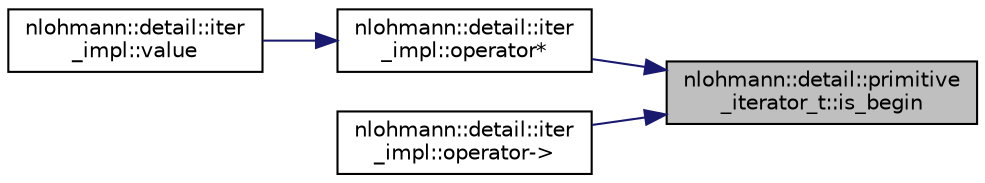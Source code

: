 digraph "nlohmann::detail::primitive_iterator_t::is_begin"
{
 // LATEX_PDF_SIZE
  edge [fontname="Helvetica",fontsize="10",labelfontname="Helvetica",labelfontsize="10"];
  node [fontname="Helvetica",fontsize="10",shape=record];
  rankdir="RL";
  Node1 [label="nlohmann::detail::primitive\l_iterator_t::is_begin",height=0.2,width=0.4,color="black", fillcolor="grey75", style="filled", fontcolor="black",tooltip="return whether the iterator can be dereferenced"];
  Node1 -> Node2 [dir="back",color="midnightblue",fontsize="10",style="solid"];
  Node2 [label="nlohmann::detail::iter\l_impl::operator*",height=0.2,width=0.4,color="black", fillcolor="white", style="filled",URL="$classnlohmann_1_1detail_1_1iter__impl.html#a5ca57856d9bba54a5fc51cee891de827",tooltip="return a reference to the value pointed to by the iterator"];
  Node2 -> Node3 [dir="back",color="midnightblue",fontsize="10",style="solid"];
  Node3 [label="nlohmann::detail::iter\l_impl::value",height=0.2,width=0.4,color="black", fillcolor="white", style="filled",URL="$classnlohmann_1_1detail_1_1iter__impl.html#ab447c50354c6611fa2ae0100ac17845c",tooltip="return the value of an iterator"];
  Node1 -> Node4 [dir="back",color="midnightblue",fontsize="10",style="solid"];
  Node4 [label="nlohmann::detail::iter\l_impl::operator-\>",height=0.2,width=0.4,color="black", fillcolor="white", style="filled",URL="$classnlohmann_1_1detail_1_1iter__impl.html#a6da3d2b34528aff328f3dcb513076dec",tooltip="dereference the iterator"];
}
